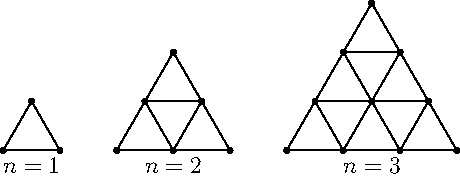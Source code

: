 unitsize(1cm);

pair A = (0, 0);
pair B = (1, 0);
pair C = dir(60);
path p = A -- B -- C -- cycle;

dot(A);
dot(B);
dot(C);
draw(p);
label("$n=1$", (1/2, 0), align=down);

transform t = shift(1, 0);
transform ut = shift(dir(60));
transform r = rotate(60);
transform tt = t * t;

dot(tt * A);
dot(tt * B);
dot(tt * C);
dot(tt * t * A);
dot(tt * t * B);
dot(tt * t * C);
dot(ut * tt * A);
dot(ut * tt * B);
dot(ut * tt * C);
draw(tt * p);
draw(t * tt * p);
draw(ut * tt * p);
label("$n=2$", (3,0), align=down);

transform tt = shift(5, 0);

dot(tt * A);
dot(t * tt * A);
dot(t * t * tt * A);
dot(t * t * t * tt * A);
dot(ut * tt * A);
dot(ut * t * tt * A);
dot(ut * t * t * tt * A);
dot(ut * ut * tt * A);
dot(ut * ut * t * tt * A);
dot(ut * ut * ut * tt * A);
draw(tt * p );
draw(t * tt * p );
draw(t * t * tt * p );
draw(ut * tt * p );
draw(ut * t * tt * p );
draw(ut * ut * tt * p );
label("$n=3$", (6.5,0), dir(-90));
